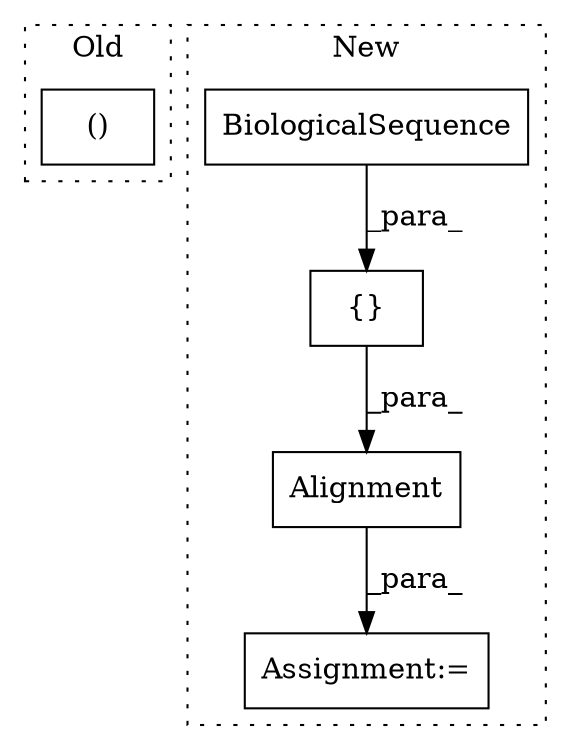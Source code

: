 digraph G {
subgraph cluster0 {
1 [label="()" a="106" s="17491" l="65" shape="box"];
label = "Old";
style="dotted";
}
subgraph cluster1 {
2 [label="BiologicalSequence" a="32" s="18165,18187" l="19,1" shape="box"];
3 [label="{}" a="4" s="18164,18188" l="1,1" shape="box"];
4 [label="Alignment" a="32" s="18145,18189" l="10,1" shape="box"];
5 [label="Assignment:=" a="7" s="18081" l="6" shape="box"];
label = "New";
style="dotted";
}
2 -> 3 [label="_para_"];
3 -> 4 [label="_para_"];
4 -> 5 [label="_para_"];
}